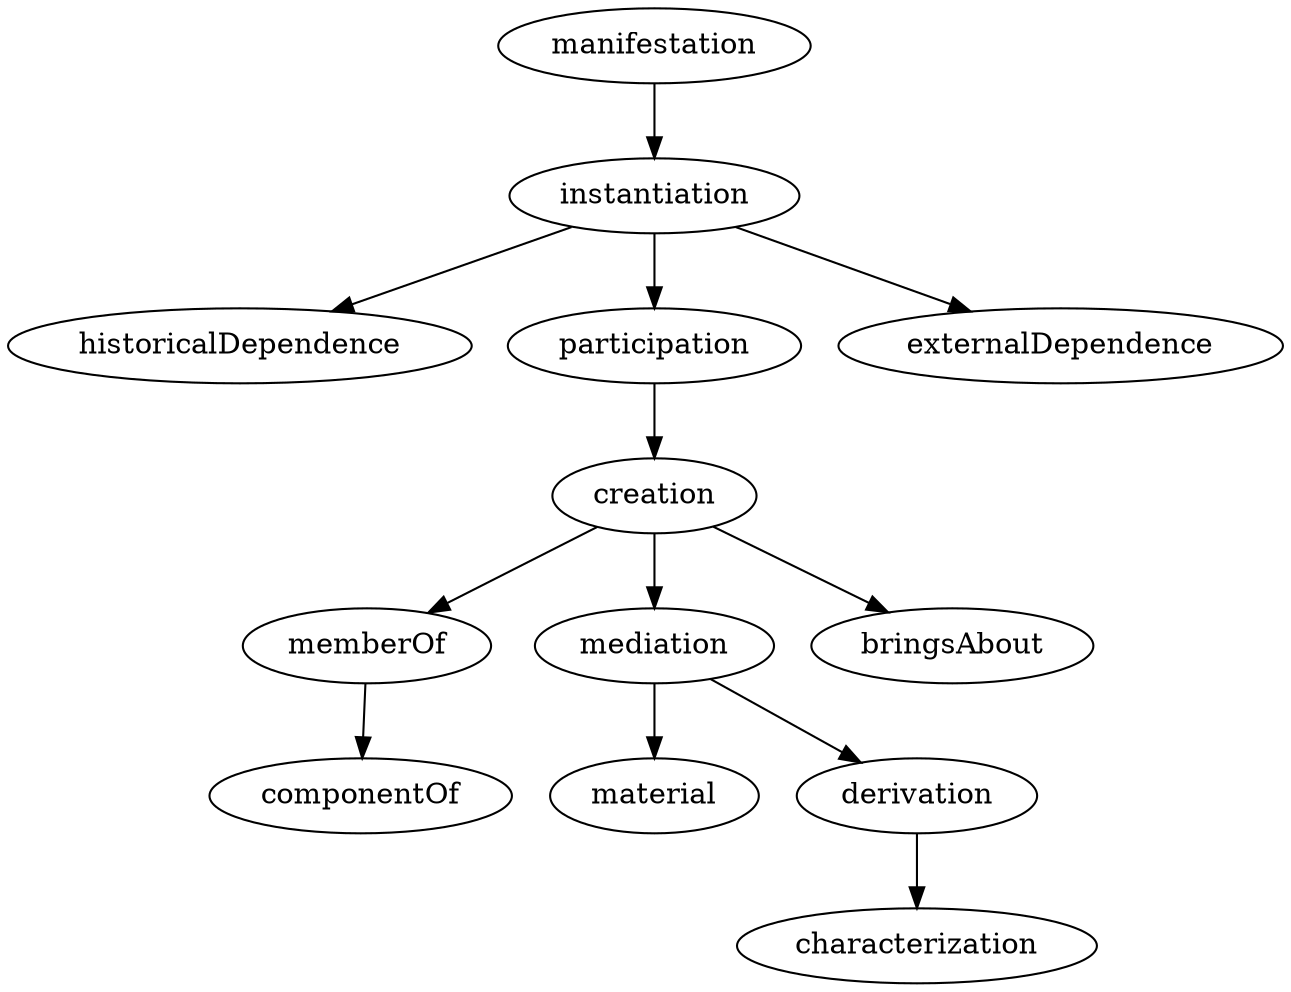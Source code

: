 strict digraph  {
manifestation;
instantiation;
historicalDependence;
participation;
externalDependence;
creation;
memberOf;
mediation;
bringsAbout;
componentOf;
material;
derivation;
characterization;
manifestation -> instantiation;
instantiation -> historicalDependence;
instantiation -> participation;
instantiation -> externalDependence;
participation -> creation;
creation -> memberOf;
creation -> mediation;
creation -> bringsAbout;
memberOf -> componentOf;
mediation -> material;
mediation -> derivation;
derivation -> characterization;
}
